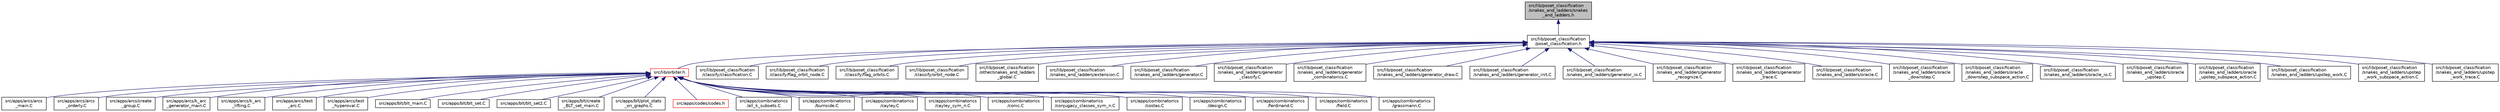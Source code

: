 digraph "src/lib/poset_classification/snakes_and_ladders/snakes_and_ladders.h"
{
  edge [fontname="Helvetica",fontsize="10",labelfontname="Helvetica",labelfontsize="10"];
  node [fontname="Helvetica",fontsize="10",shape=record];
  Node1 [label="src/lib/poset_classification\l/snakes_and_ladders/snakes\l_and_ladders.h",height=0.2,width=0.4,color="black", fillcolor="grey75", style="filled", fontcolor="black"];
  Node1 -> Node2 [dir="back",color="midnightblue",fontsize="10",style="solid",fontname="Helvetica"];
  Node2 [label="src/lib/poset_classification\l/poset_classification.h",height=0.2,width=0.4,color="black", fillcolor="white", style="filled",URL="$da/d69/poset__classification_8h.html"];
  Node2 -> Node3 [dir="back",color="midnightblue",fontsize="10",style="solid",fontname="Helvetica"];
  Node3 [label="src/lib/orbiter.h",height=0.2,width=0.4,color="red", fillcolor="white", style="filled",URL="$da/d3b/orbiter_8h.html"];
  Node3 -> Node4 [dir="back",color="midnightblue",fontsize="10",style="solid",fontname="Helvetica"];
  Node4 [label="src/apps/arcs/arcs\l_main.C",height=0.2,width=0.4,color="black", fillcolor="white", style="filled",URL="$d7/dd5/arcs__main_8_c.html"];
  Node3 -> Node5 [dir="back",color="midnightblue",fontsize="10",style="solid",fontname="Helvetica"];
  Node5 [label="src/apps/arcs/arcs\l_orderly.C",height=0.2,width=0.4,color="black", fillcolor="white", style="filled",URL="$d5/d9e/arcs__orderly_8_c.html"];
  Node3 -> Node6 [dir="back",color="midnightblue",fontsize="10",style="solid",fontname="Helvetica"];
  Node6 [label="src/apps/arcs/create\l_group.C",height=0.2,width=0.4,color="black", fillcolor="white", style="filled",URL="$d1/d9e/create__group_8_c.html"];
  Node3 -> Node7 [dir="back",color="midnightblue",fontsize="10",style="solid",fontname="Helvetica"];
  Node7 [label="src/apps/arcs/k_arc\l_generator_main.C",height=0.2,width=0.4,color="black", fillcolor="white", style="filled",URL="$d6/d01/k__arc__generator__main_8_c.html"];
  Node3 -> Node8 [dir="back",color="midnightblue",fontsize="10",style="solid",fontname="Helvetica"];
  Node8 [label="src/apps/arcs/k_arc\l_lifting.C",height=0.2,width=0.4,color="black", fillcolor="white", style="filled",URL="$d2/dd6/k__arc__lifting_8_c.html"];
  Node3 -> Node9 [dir="back",color="midnightblue",fontsize="10",style="solid",fontname="Helvetica"];
  Node9 [label="src/apps/arcs/test\l_arc.C",height=0.2,width=0.4,color="black", fillcolor="white", style="filled",URL="$dd/d36/test__arc_8_c.html"];
  Node3 -> Node10 [dir="back",color="midnightblue",fontsize="10",style="solid",fontname="Helvetica"];
  Node10 [label="src/apps/arcs/test\l_hyperoval.C",height=0.2,width=0.4,color="black", fillcolor="white", style="filled",URL="$db/d67/test__hyperoval_8_c.html"];
  Node3 -> Node11 [dir="back",color="midnightblue",fontsize="10",style="solid",fontname="Helvetica"];
  Node11 [label="src/apps/blt/blt_main.C",height=0.2,width=0.4,color="black", fillcolor="white", style="filled",URL="$d1/d5e/blt__main_8_c.html"];
  Node3 -> Node12 [dir="back",color="midnightblue",fontsize="10",style="solid",fontname="Helvetica"];
  Node12 [label="src/apps/blt/blt_set.C",height=0.2,width=0.4,color="black", fillcolor="white", style="filled",URL="$d9/d10/blt__set_8_c.html"];
  Node3 -> Node13 [dir="back",color="midnightblue",fontsize="10",style="solid",fontname="Helvetica"];
  Node13 [label="src/apps/blt/blt_set2.C",height=0.2,width=0.4,color="black", fillcolor="white", style="filled",URL="$d1/d45/blt__set2_8_c.html"];
  Node3 -> Node14 [dir="back",color="midnightblue",fontsize="10",style="solid",fontname="Helvetica"];
  Node14 [label="src/apps/blt/create\l_BLT_set_main.C",height=0.2,width=0.4,color="black", fillcolor="white", style="filled",URL="$d7/d1c/create___b_l_t__set__main_8_c.html"];
  Node3 -> Node15 [dir="back",color="midnightblue",fontsize="10",style="solid",fontname="Helvetica"];
  Node15 [label="src/apps/blt/plot_stats\l_on_graphs.C",height=0.2,width=0.4,color="black", fillcolor="white", style="filled",URL="$d6/d80/plot__stats__on__graphs_8_c.html"];
  Node3 -> Node16 [dir="back",color="midnightblue",fontsize="10",style="solid",fontname="Helvetica"];
  Node16 [label="src/apps/codes/codes.h",height=0.2,width=0.4,color="red", fillcolor="white", style="filled",URL="$d2/d11/codes_8h.html"];
  Node3 -> Node19 [dir="back",color="midnightblue",fontsize="10",style="solid",fontname="Helvetica"];
  Node19 [label="src/apps/combinatorics\l/all_k_subsets.C",height=0.2,width=0.4,color="black", fillcolor="white", style="filled",URL="$df/d31/all__k__subsets_8_c.html"];
  Node3 -> Node20 [dir="back",color="midnightblue",fontsize="10",style="solid",fontname="Helvetica"];
  Node20 [label="src/apps/combinatorics\l/burnside.C",height=0.2,width=0.4,color="black", fillcolor="white", style="filled",URL="$da/da3/burnside_8_c.html"];
  Node3 -> Node21 [dir="back",color="midnightblue",fontsize="10",style="solid",fontname="Helvetica"];
  Node21 [label="src/apps/combinatorics\l/cayley.C",height=0.2,width=0.4,color="black", fillcolor="white", style="filled",URL="$da/d82/cayley_8_c.html"];
  Node3 -> Node22 [dir="back",color="midnightblue",fontsize="10",style="solid",fontname="Helvetica"];
  Node22 [label="src/apps/combinatorics\l/cayley_sym_n.C",height=0.2,width=0.4,color="black", fillcolor="white", style="filled",URL="$d9/df3/cayley__sym__n_8_c.html"];
  Node3 -> Node23 [dir="back",color="midnightblue",fontsize="10",style="solid",fontname="Helvetica"];
  Node23 [label="src/apps/combinatorics\l/conic.C",height=0.2,width=0.4,color="black", fillcolor="white", style="filled",URL="$d4/de8/conic_8_c.html"];
  Node3 -> Node24 [dir="back",color="midnightblue",fontsize="10",style="solid",fontname="Helvetica"];
  Node24 [label="src/apps/combinatorics\l/conjugacy_classes_sym_n.C",height=0.2,width=0.4,color="black", fillcolor="white", style="filled",URL="$d7/de5/conjugacy__classes__sym__n_8_c.html"];
  Node3 -> Node25 [dir="back",color="midnightblue",fontsize="10",style="solid",fontname="Helvetica"];
  Node25 [label="src/apps/combinatorics\l/costas.C",height=0.2,width=0.4,color="black", fillcolor="white", style="filled",URL="$d6/d90/costas_8_c.html"];
  Node3 -> Node26 [dir="back",color="midnightblue",fontsize="10",style="solid",fontname="Helvetica"];
  Node26 [label="src/apps/combinatorics\l/design.C",height=0.2,width=0.4,color="black", fillcolor="white", style="filled",URL="$d9/dc2/apps_2combinatorics_2design_8_c.html"];
  Node3 -> Node27 [dir="back",color="midnightblue",fontsize="10",style="solid",fontname="Helvetica"];
  Node27 [label="src/apps/combinatorics\l/ferdinand.C",height=0.2,width=0.4,color="black", fillcolor="white", style="filled",URL="$da/df3/ferdinand_8_c.html"];
  Node3 -> Node28 [dir="back",color="midnightblue",fontsize="10",style="solid",fontname="Helvetica"];
  Node28 [label="src/apps/combinatorics\l/field.C",height=0.2,width=0.4,color="black", fillcolor="white", style="filled",URL="$da/d6d/field_8_c.html"];
  Node3 -> Node29 [dir="back",color="midnightblue",fontsize="10",style="solid",fontname="Helvetica"];
  Node29 [label="src/apps/combinatorics\l/grassmann.C",height=0.2,width=0.4,color="black", fillcolor="white", style="filled",URL="$dd/d33/apps_2combinatorics_2grassmann_8_c.html"];
  Node2 -> Node217 [dir="back",color="midnightblue",fontsize="10",style="solid",fontname="Helvetica"];
  Node217 [label="src/lib/poset_classification\l/classify/classification.C",height=0.2,width=0.4,color="black", fillcolor="white", style="filled",URL="$df/d80/classification_8_c.html"];
  Node2 -> Node218 [dir="back",color="midnightblue",fontsize="10",style="solid",fontname="Helvetica"];
  Node218 [label="src/lib/poset_classification\l/classify/flag_orbit_node.C",height=0.2,width=0.4,color="black", fillcolor="white", style="filled",URL="$df/dda/flag__orbit__node_8_c.html"];
  Node2 -> Node219 [dir="back",color="midnightblue",fontsize="10",style="solid",fontname="Helvetica"];
  Node219 [label="src/lib/poset_classification\l/classify/flag_orbits.C",height=0.2,width=0.4,color="black", fillcolor="white", style="filled",URL="$d7/d98/flag__orbits_8_c.html"];
  Node2 -> Node220 [dir="back",color="midnightblue",fontsize="10",style="solid",fontname="Helvetica"];
  Node220 [label="src/lib/poset_classification\l/classify/orbit_node.C",height=0.2,width=0.4,color="black", fillcolor="white", style="filled",URL="$da/db8/orbit__node_8_c.html"];
  Node2 -> Node221 [dir="back",color="midnightblue",fontsize="10",style="solid",fontname="Helvetica"];
  Node221 [label="src/lib/poset_classification\l/other/snakes_and_ladders\l_global.C",height=0.2,width=0.4,color="black", fillcolor="white", style="filled",URL="$d3/d35/snakes__and__ladders__global_8_c.html"];
  Node2 -> Node222 [dir="back",color="midnightblue",fontsize="10",style="solid",fontname="Helvetica"];
  Node222 [label="src/lib/poset_classification\l/snakes_and_ladders/extension.C",height=0.2,width=0.4,color="black", fillcolor="white", style="filled",URL="$d2/d61/extension_8_c.html"];
  Node2 -> Node223 [dir="back",color="midnightblue",fontsize="10",style="solid",fontname="Helvetica"];
  Node223 [label="src/lib/poset_classification\l/snakes_and_ladders/generator.C",height=0.2,width=0.4,color="black", fillcolor="white", style="filled",URL="$dc/d23/generator_8_c.html"];
  Node2 -> Node224 [dir="back",color="midnightblue",fontsize="10",style="solid",fontname="Helvetica"];
  Node224 [label="src/lib/poset_classification\l/snakes_and_ladders/generator\l_classify.C",height=0.2,width=0.4,color="black", fillcolor="white", style="filled",URL="$d6/d4c/generator__classify_8_c.html"];
  Node2 -> Node225 [dir="back",color="midnightblue",fontsize="10",style="solid",fontname="Helvetica"];
  Node225 [label="src/lib/poset_classification\l/snakes_and_ladders/generator\l_combinatorics.C",height=0.2,width=0.4,color="black", fillcolor="white", style="filled",URL="$d1/d95/generator__combinatorics_8_c.html"];
  Node2 -> Node226 [dir="back",color="midnightblue",fontsize="10",style="solid",fontname="Helvetica"];
  Node226 [label="src/lib/poset_classification\l/snakes_and_ladders/generator_draw.C",height=0.2,width=0.4,color="black", fillcolor="white", style="filled",URL="$da/d17/generator__draw_8_c.html"];
  Node2 -> Node227 [dir="back",color="midnightblue",fontsize="10",style="solid",fontname="Helvetica"];
  Node227 [label="src/lib/poset_classification\l/snakes_and_ladders/generator_init.C",height=0.2,width=0.4,color="black", fillcolor="white", style="filled",URL="$dc/d0b/generator__init_8_c.html"];
  Node2 -> Node228 [dir="back",color="midnightblue",fontsize="10",style="solid",fontname="Helvetica"];
  Node228 [label="src/lib/poset_classification\l/snakes_and_ladders/generator_io.C",height=0.2,width=0.4,color="black", fillcolor="white", style="filled",URL="$d8/d3d/generator__io_8_c.html"];
  Node2 -> Node229 [dir="back",color="midnightblue",fontsize="10",style="solid",fontname="Helvetica"];
  Node229 [label="src/lib/poset_classification\l/snakes_and_ladders/generator\l_recognize.C",height=0.2,width=0.4,color="black", fillcolor="white", style="filled",URL="$db/d6e/generator__recognize_8_c.html"];
  Node2 -> Node230 [dir="back",color="midnightblue",fontsize="10",style="solid",fontname="Helvetica"];
  Node230 [label="src/lib/poset_classification\l/snakes_and_ladders/generator\l_trace.C",height=0.2,width=0.4,color="black", fillcolor="white", style="filled",URL="$de/def/generator__trace_8_c.html"];
  Node2 -> Node231 [dir="back",color="midnightblue",fontsize="10",style="solid",fontname="Helvetica"];
  Node231 [label="src/lib/poset_classification\l/snakes_and_ladders/oracle.C",height=0.2,width=0.4,color="black", fillcolor="white", style="filled",URL="$db/d3b/oracle_8_c.html"];
  Node2 -> Node232 [dir="back",color="midnightblue",fontsize="10",style="solid",fontname="Helvetica"];
  Node232 [label="src/lib/poset_classification\l/snakes_and_ladders/oracle\l_downstep.C",height=0.2,width=0.4,color="black", fillcolor="white", style="filled",URL="$d7/d56/oracle__downstep_8_c.html"];
  Node2 -> Node233 [dir="back",color="midnightblue",fontsize="10",style="solid",fontname="Helvetica"];
  Node233 [label="src/lib/poset_classification\l/snakes_and_ladders/oracle\l_downstep_subspace_action.C",height=0.2,width=0.4,color="black", fillcolor="white", style="filled",URL="$d3/d38/oracle__downstep__subspace__action_8_c.html"];
  Node2 -> Node234 [dir="back",color="midnightblue",fontsize="10",style="solid",fontname="Helvetica"];
  Node234 [label="src/lib/poset_classification\l/snakes_and_ladders/oracle_io.C",height=0.2,width=0.4,color="black", fillcolor="white", style="filled",URL="$dc/d13/oracle__io_8_c.html"];
  Node2 -> Node235 [dir="back",color="midnightblue",fontsize="10",style="solid",fontname="Helvetica"];
  Node235 [label="src/lib/poset_classification\l/snakes_and_ladders/oracle\l_upstep.C",height=0.2,width=0.4,color="black", fillcolor="white", style="filled",URL="$d7/d61/oracle__upstep_8_c.html"];
  Node2 -> Node236 [dir="back",color="midnightblue",fontsize="10",style="solid",fontname="Helvetica"];
  Node236 [label="src/lib/poset_classification\l/snakes_and_ladders/oracle\l_upstep_subspace_action.C",height=0.2,width=0.4,color="black", fillcolor="white", style="filled",URL="$da/d01/oracle__upstep__subspace__action_8_c.html"];
  Node2 -> Node237 [dir="back",color="midnightblue",fontsize="10",style="solid",fontname="Helvetica"];
  Node237 [label="src/lib/poset_classification\l/snakes_and_ladders/upstep_work.C",height=0.2,width=0.4,color="black", fillcolor="white", style="filled",URL="$de/de1/upstep__work_8_c.html"];
  Node2 -> Node238 [dir="back",color="midnightblue",fontsize="10",style="solid",fontname="Helvetica"];
  Node238 [label="src/lib/poset_classification\l/snakes_and_ladders/upstep\l_work_subspace_action.C",height=0.2,width=0.4,color="black", fillcolor="white", style="filled",URL="$df/d3c/upstep__work__subspace__action_8_c.html"];
  Node2 -> Node239 [dir="back",color="midnightblue",fontsize="10",style="solid",fontname="Helvetica"];
  Node239 [label="src/lib/poset_classification\l/snakes_and_ladders/upstep\l_work_trace.C",height=0.2,width=0.4,color="black", fillcolor="white", style="filled",URL="$d9/d92/upstep__work__trace_8_c.html"];
}
